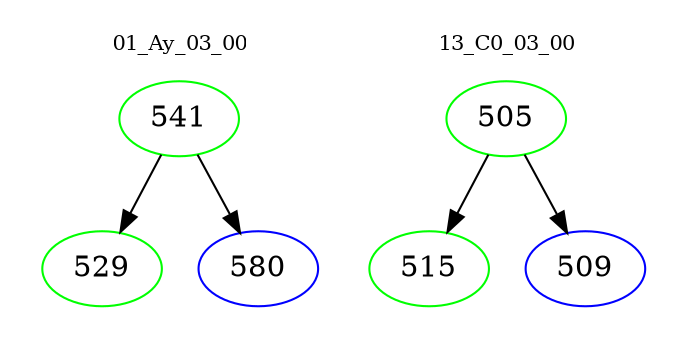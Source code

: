 digraph{
subgraph cluster_0 {
color = white
label = "01_Ay_03_00";
fontsize=10;
T0_541 [label="541", color="green"]
T0_541 -> T0_529 [color="black"]
T0_529 [label="529", color="green"]
T0_541 -> T0_580 [color="black"]
T0_580 [label="580", color="blue"]
}
subgraph cluster_1 {
color = white
label = "13_C0_03_00";
fontsize=10;
T1_505 [label="505", color="green"]
T1_505 -> T1_515 [color="black"]
T1_515 [label="515", color="green"]
T1_505 -> T1_509 [color="black"]
T1_509 [label="509", color="blue"]
}
}
